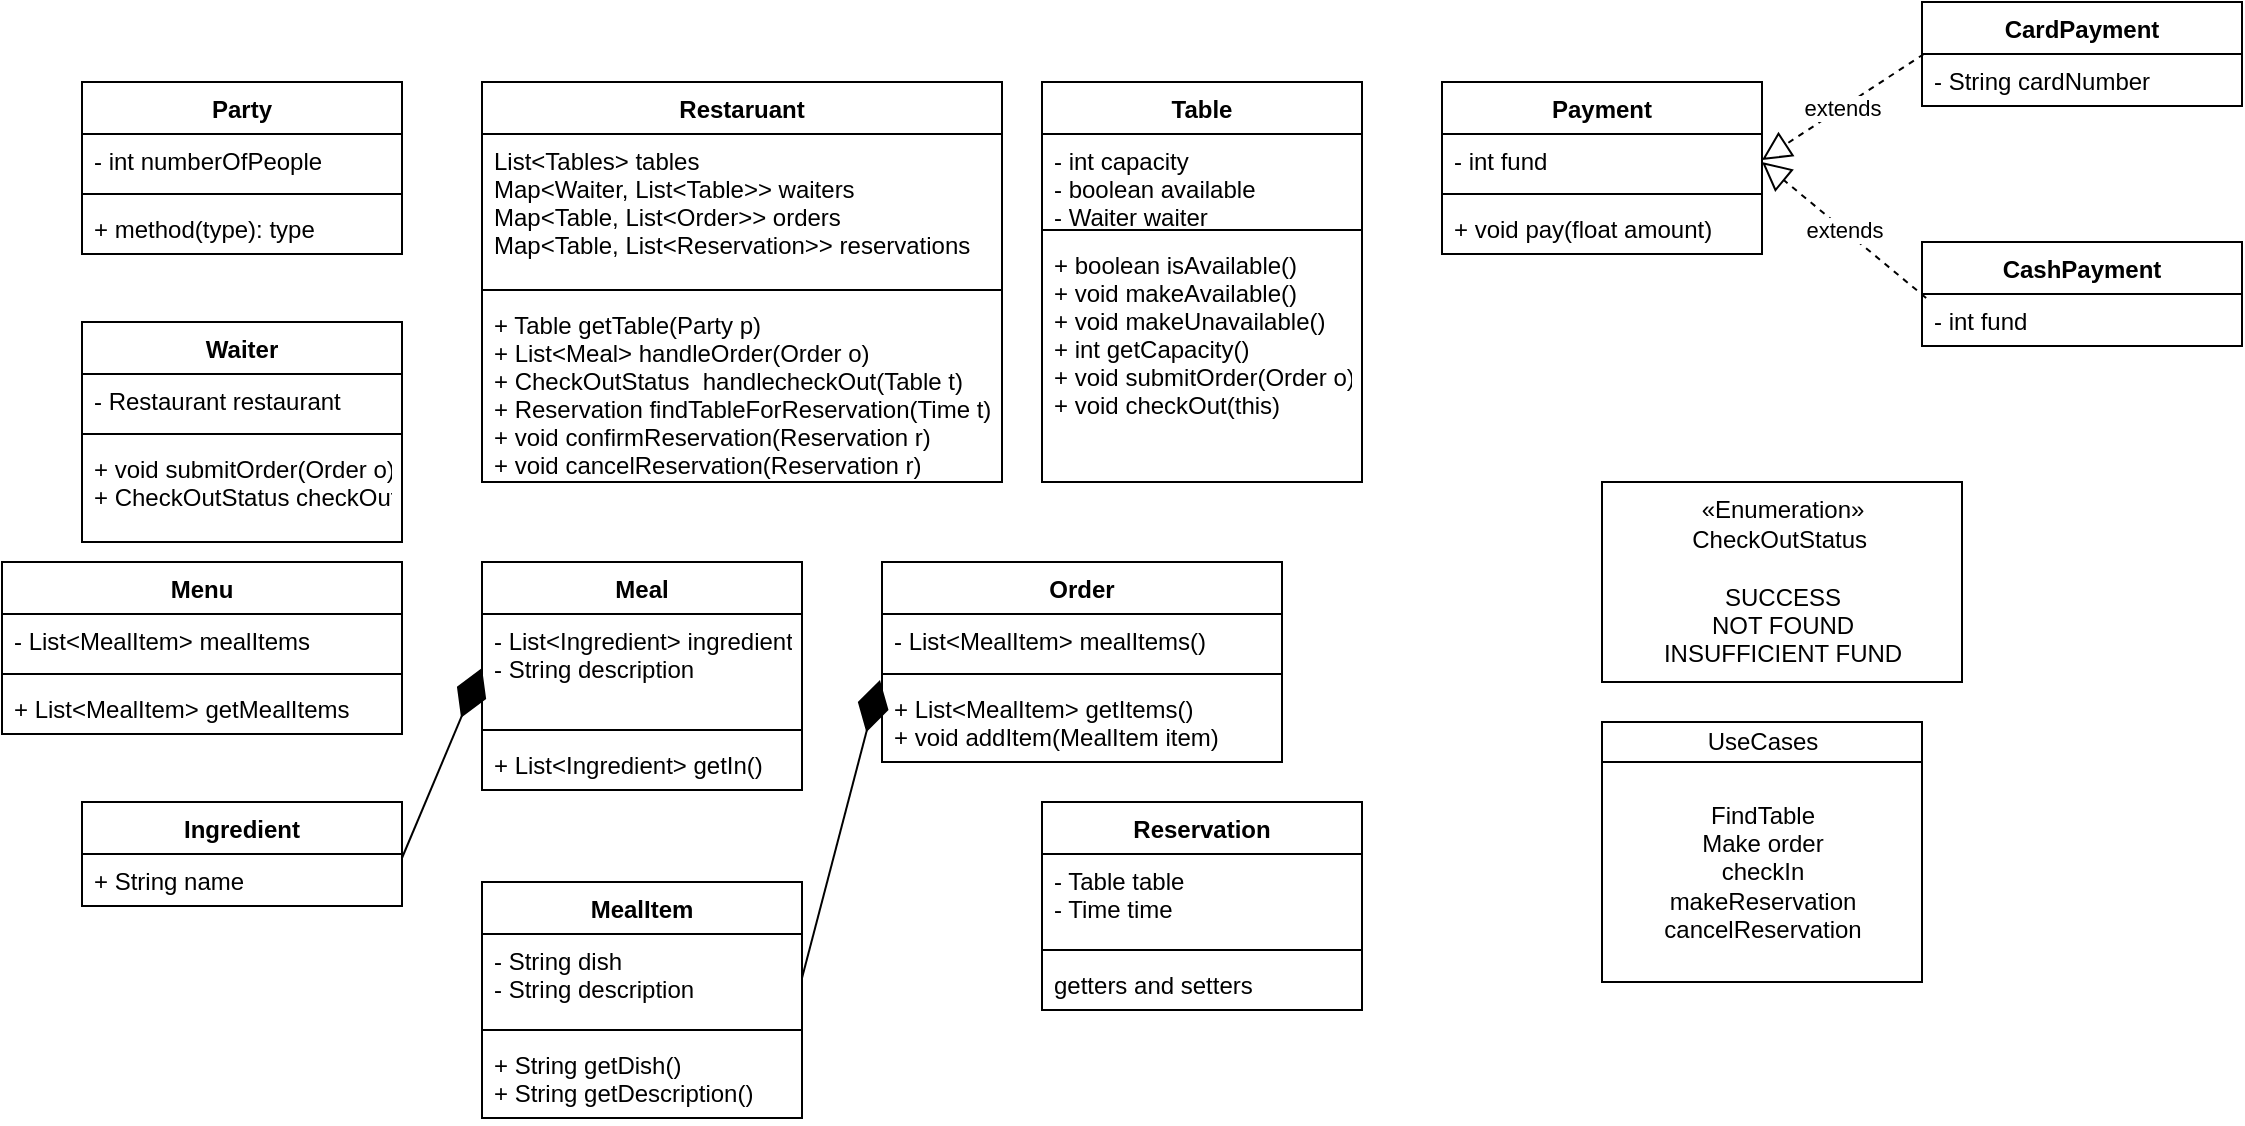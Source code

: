 <mxfile version="14.7.7" type="github">
  <diagram id="zlAXnXmUfwZvecLaY-P1" name="Page-1">
    <mxGraphModel dx="1662" dy="794" grid="1" gridSize="10" guides="1" tooltips="1" connect="1" arrows="1" fold="1" page="1" pageScale="1" pageWidth="850" pageHeight="1100" math="0" shadow="0">
      <root>
        <mxCell id="0" />
        <mxCell id="1" parent="0" />
        <mxCell id="X6Ru6zkWsFdic3VHfdXA-1" value="Restaruant" style="swimlane;fontStyle=1;align=center;verticalAlign=top;childLayout=stackLayout;horizontal=1;startSize=26;horizontalStack=0;resizeParent=1;resizeParentMax=0;resizeLast=0;collapsible=1;marginBottom=0;" parent="1" vertex="1">
          <mxGeometry x="320" y="240" width="260" height="200" as="geometry" />
        </mxCell>
        <mxCell id="X6Ru6zkWsFdic3VHfdXA-2" value="List&lt;Tables&gt; tables&#xa;Map&lt;Waiter, List&lt;Table&gt;&gt; waiters&#xa;Map&lt;Table, List&lt;Order&gt;&gt; orders&#xa;Map&lt;Table, List&lt;Reservation&gt;&gt; reservations" style="text;strokeColor=none;fillColor=none;align=left;verticalAlign=top;spacingLeft=4;spacingRight=4;overflow=hidden;rotatable=0;points=[[0,0.5],[1,0.5]];portConstraint=eastwest;" parent="X6Ru6zkWsFdic3VHfdXA-1" vertex="1">
          <mxGeometry y="26" width="260" height="74" as="geometry" />
        </mxCell>
        <mxCell id="X6Ru6zkWsFdic3VHfdXA-3" value="" style="line;strokeWidth=1;fillColor=none;align=left;verticalAlign=middle;spacingTop=-1;spacingLeft=3;spacingRight=3;rotatable=0;labelPosition=right;points=[];portConstraint=eastwest;" parent="X6Ru6zkWsFdic3VHfdXA-1" vertex="1">
          <mxGeometry y="100" width="260" height="8" as="geometry" />
        </mxCell>
        <mxCell id="X6Ru6zkWsFdic3VHfdXA-4" value="+ Table getTable(Party p)&#xa;+ List&lt;Meal&gt; handleOrder(Order o)&#xa;+ CheckOutStatus  handlecheckOut(Table t)&#xa;+ Reservation findTableForReservation(Time t)&#xa;+ void confirmReservation(Reservation r)&#xa;+ void cancelReservation(Reservation r)" style="text;strokeColor=none;fillColor=none;align=left;verticalAlign=top;spacingLeft=4;spacingRight=4;overflow=hidden;rotatable=0;points=[[0,0.5],[1,0.5]];portConstraint=eastwest;" parent="X6Ru6zkWsFdic3VHfdXA-1" vertex="1">
          <mxGeometry y="108" width="260" height="92" as="geometry" />
        </mxCell>
        <mxCell id="X6Ru6zkWsFdic3VHfdXA-5" value="Meal" style="swimlane;fontStyle=1;align=center;verticalAlign=top;childLayout=stackLayout;horizontal=1;startSize=26;horizontalStack=0;resizeParent=1;resizeParentMax=0;resizeLast=0;collapsible=1;marginBottom=0;" parent="1" vertex="1">
          <mxGeometry x="320" y="480" width="160" height="114" as="geometry" />
        </mxCell>
        <mxCell id="X6Ru6zkWsFdic3VHfdXA-6" value="- List&lt;Ingredient&gt; ingredients&#xa;- String description" style="text;strokeColor=none;fillColor=none;align=left;verticalAlign=top;spacingLeft=4;spacingRight=4;overflow=hidden;rotatable=0;points=[[0,0.5],[1,0.5]];portConstraint=eastwest;" parent="X6Ru6zkWsFdic3VHfdXA-5" vertex="1">
          <mxGeometry y="26" width="160" height="54" as="geometry" />
        </mxCell>
        <mxCell id="X6Ru6zkWsFdic3VHfdXA-7" value="" style="line;strokeWidth=1;fillColor=none;align=left;verticalAlign=middle;spacingTop=-1;spacingLeft=3;spacingRight=3;rotatable=0;labelPosition=right;points=[];portConstraint=eastwest;" parent="X6Ru6zkWsFdic3VHfdXA-5" vertex="1">
          <mxGeometry y="80" width="160" height="8" as="geometry" />
        </mxCell>
        <mxCell id="X6Ru6zkWsFdic3VHfdXA-8" value="+ List&lt;Ingredient&gt; getIn()" style="text;strokeColor=none;fillColor=none;align=left;verticalAlign=top;spacingLeft=4;spacingRight=4;overflow=hidden;rotatable=0;points=[[0,0.5],[1,0.5]];portConstraint=eastwest;" parent="X6Ru6zkWsFdic3VHfdXA-5" vertex="1">
          <mxGeometry y="88" width="160" height="26" as="geometry" />
        </mxCell>
        <mxCell id="X6Ru6zkWsFdic3VHfdXA-9" value="Table" style="swimlane;fontStyle=1;align=center;verticalAlign=top;childLayout=stackLayout;horizontal=1;startSize=26;horizontalStack=0;resizeParent=1;resizeParentMax=0;resizeLast=0;collapsible=1;marginBottom=0;" parent="1" vertex="1">
          <mxGeometry x="600" y="240" width="160" height="200" as="geometry" />
        </mxCell>
        <mxCell id="X6Ru6zkWsFdic3VHfdXA-10" value="- int capacity&#xa;- boolean available&#xa;- Waiter waiter" style="text;strokeColor=none;fillColor=none;align=left;verticalAlign=top;spacingLeft=4;spacingRight=4;overflow=hidden;rotatable=0;points=[[0,0.5],[1,0.5]];portConstraint=eastwest;" parent="X6Ru6zkWsFdic3VHfdXA-9" vertex="1">
          <mxGeometry y="26" width="160" height="44" as="geometry" />
        </mxCell>
        <mxCell id="X6Ru6zkWsFdic3VHfdXA-11" value="" style="line;strokeWidth=1;fillColor=none;align=left;verticalAlign=middle;spacingTop=-1;spacingLeft=3;spacingRight=3;rotatable=0;labelPosition=right;points=[];portConstraint=eastwest;" parent="X6Ru6zkWsFdic3VHfdXA-9" vertex="1">
          <mxGeometry y="70" width="160" height="8" as="geometry" />
        </mxCell>
        <mxCell id="X6Ru6zkWsFdic3VHfdXA-12" value="+ boolean isAvailable()&#xa;+ void makeAvailable()&#xa;+ void makeUnavailable()&#xa;+ int getCapacity()&#xa;+ void submitOrder(Order o)&#xa;+ void checkOut(this)" style="text;strokeColor=none;fillColor=none;align=left;verticalAlign=top;spacingLeft=4;spacingRight=4;overflow=hidden;rotatable=0;points=[[0,0.5],[1,0.5]];portConstraint=eastwest;" parent="X6Ru6zkWsFdic3VHfdXA-9" vertex="1">
          <mxGeometry y="78" width="160" height="122" as="geometry" />
        </mxCell>
        <mxCell id="X6Ru6zkWsFdic3VHfdXA-13" value="Order" style="swimlane;fontStyle=1;align=center;verticalAlign=top;childLayout=stackLayout;horizontal=1;startSize=26;horizontalStack=0;resizeParent=1;resizeParentMax=0;resizeLast=0;collapsible=1;marginBottom=0;" parent="1" vertex="1">
          <mxGeometry x="520" y="480" width="200" height="100" as="geometry" />
        </mxCell>
        <mxCell id="X6Ru6zkWsFdic3VHfdXA-14" value="- List&lt;MealItem&gt; mealItems()" style="text;strokeColor=none;fillColor=none;align=left;verticalAlign=top;spacingLeft=4;spacingRight=4;overflow=hidden;rotatable=0;points=[[0,0.5],[1,0.5]];portConstraint=eastwest;" parent="X6Ru6zkWsFdic3VHfdXA-13" vertex="1">
          <mxGeometry y="26" width="200" height="26" as="geometry" />
        </mxCell>
        <mxCell id="X6Ru6zkWsFdic3VHfdXA-15" value="" style="line;strokeWidth=1;fillColor=none;align=left;verticalAlign=middle;spacingTop=-1;spacingLeft=3;spacingRight=3;rotatable=0;labelPosition=right;points=[];portConstraint=eastwest;" parent="X6Ru6zkWsFdic3VHfdXA-13" vertex="1">
          <mxGeometry y="52" width="200" height="8" as="geometry" />
        </mxCell>
        <mxCell id="X6Ru6zkWsFdic3VHfdXA-16" value="+ List&lt;MealItem&gt; getItems()&#xa;+ void addItem(MealItem item)" style="text;strokeColor=none;fillColor=none;align=left;verticalAlign=top;spacingLeft=4;spacingRight=4;overflow=hidden;rotatable=0;points=[[0,0.5],[1,0.5]];portConstraint=eastwest;" parent="X6Ru6zkWsFdic3VHfdXA-13" vertex="1">
          <mxGeometry y="60" width="200" height="40" as="geometry" />
        </mxCell>
        <mxCell id="X6Ru6zkWsFdic3VHfdXA-18" value="Menu" style="swimlane;fontStyle=1;align=center;verticalAlign=top;childLayout=stackLayout;horizontal=1;startSize=26;horizontalStack=0;resizeParent=1;resizeParentMax=0;resizeLast=0;collapsible=1;marginBottom=0;" parent="1" vertex="1">
          <mxGeometry x="80" y="480" width="200" height="86" as="geometry" />
        </mxCell>
        <mxCell id="X6Ru6zkWsFdic3VHfdXA-19" value="- List&lt;MealItem&gt; mealItems" style="text;strokeColor=none;fillColor=none;align=left;verticalAlign=top;spacingLeft=4;spacingRight=4;overflow=hidden;rotatable=0;points=[[0,0.5],[1,0.5]];portConstraint=eastwest;" parent="X6Ru6zkWsFdic3VHfdXA-18" vertex="1">
          <mxGeometry y="26" width="200" height="26" as="geometry" />
        </mxCell>
        <mxCell id="X6Ru6zkWsFdic3VHfdXA-20" value="" style="line;strokeWidth=1;fillColor=none;align=left;verticalAlign=middle;spacingTop=-1;spacingLeft=3;spacingRight=3;rotatable=0;labelPosition=right;points=[];portConstraint=eastwest;" parent="X6Ru6zkWsFdic3VHfdXA-18" vertex="1">
          <mxGeometry y="52" width="200" height="8" as="geometry" />
        </mxCell>
        <mxCell id="X6Ru6zkWsFdic3VHfdXA-21" value="+ List&lt;MealItem&gt; getMealItems" style="text;strokeColor=none;fillColor=none;align=left;verticalAlign=top;spacingLeft=4;spacingRight=4;overflow=hidden;rotatable=0;points=[[0,0.5],[1,0.5]];portConstraint=eastwest;" parent="X6Ru6zkWsFdic3VHfdXA-18" vertex="1">
          <mxGeometry y="60" width="200" height="26" as="geometry" />
        </mxCell>
        <mxCell id="X6Ru6zkWsFdic3VHfdXA-22" value="Waiter" style="swimlane;fontStyle=1;align=center;verticalAlign=top;childLayout=stackLayout;horizontal=1;startSize=26;horizontalStack=0;resizeParent=1;resizeParentMax=0;resizeLast=0;collapsible=1;marginBottom=0;" parent="1" vertex="1">
          <mxGeometry x="120" y="360" width="160" height="110" as="geometry" />
        </mxCell>
        <mxCell id="X6Ru6zkWsFdic3VHfdXA-23" value="- Restaurant restaurant" style="text;strokeColor=none;fillColor=none;align=left;verticalAlign=top;spacingLeft=4;spacingRight=4;overflow=hidden;rotatable=0;points=[[0,0.5],[1,0.5]];portConstraint=eastwest;" parent="X6Ru6zkWsFdic3VHfdXA-22" vertex="1">
          <mxGeometry y="26" width="160" height="26" as="geometry" />
        </mxCell>
        <mxCell id="X6Ru6zkWsFdic3VHfdXA-24" value="" style="line;strokeWidth=1;fillColor=none;align=left;verticalAlign=middle;spacingTop=-1;spacingLeft=3;spacingRight=3;rotatable=0;labelPosition=right;points=[];portConstraint=eastwest;" parent="X6Ru6zkWsFdic3VHfdXA-22" vertex="1">
          <mxGeometry y="52" width="160" height="8" as="geometry" />
        </mxCell>
        <mxCell id="X6Ru6zkWsFdic3VHfdXA-25" value="+ void submitOrder(Order o)&#xa;+ CheckOutStatus checkOut(Table t)" style="text;strokeColor=none;fillColor=none;align=left;verticalAlign=top;spacingLeft=4;spacingRight=4;overflow=hidden;rotatable=0;points=[[0,0.5],[1,0.5]];portConstraint=eastwest;" parent="X6Ru6zkWsFdic3VHfdXA-22" vertex="1">
          <mxGeometry y="60" width="160" height="50" as="geometry" />
        </mxCell>
        <mxCell id="X6Ru6zkWsFdic3VHfdXA-26" value="Ingredient" style="swimlane;fontStyle=1;align=center;verticalAlign=top;childLayout=stackLayout;horizontal=1;startSize=26;horizontalStack=0;resizeParent=1;resizeParentMax=0;resizeLast=0;collapsible=1;marginBottom=0;" parent="1" vertex="1">
          <mxGeometry x="120" y="600" width="160" height="52" as="geometry" />
        </mxCell>
        <mxCell id="X6Ru6zkWsFdic3VHfdXA-27" value="+ String name" style="text;strokeColor=none;fillColor=none;align=left;verticalAlign=top;spacingLeft=4;spacingRight=4;overflow=hidden;rotatable=0;points=[[0,0.5],[1,0.5]];portConstraint=eastwest;" parent="X6Ru6zkWsFdic3VHfdXA-26" vertex="1">
          <mxGeometry y="26" width="160" height="26" as="geometry" />
        </mxCell>
        <mxCell id="X6Ru6zkWsFdic3VHfdXA-30" value="MealItem" style="swimlane;fontStyle=1;align=center;verticalAlign=top;childLayout=stackLayout;horizontal=1;startSize=26;horizontalStack=0;resizeParent=1;resizeParentMax=0;resizeLast=0;collapsible=1;marginBottom=0;" parent="1" vertex="1">
          <mxGeometry x="320" y="640" width="160" height="118" as="geometry" />
        </mxCell>
        <mxCell id="X6Ru6zkWsFdic3VHfdXA-31" value="- String dish&#xa;- String description" style="text;strokeColor=none;fillColor=none;align=left;verticalAlign=top;spacingLeft=4;spacingRight=4;overflow=hidden;rotatable=0;points=[[0,0.5],[1,0.5]];portConstraint=eastwest;" parent="X6Ru6zkWsFdic3VHfdXA-30" vertex="1">
          <mxGeometry y="26" width="160" height="44" as="geometry" />
        </mxCell>
        <mxCell id="X6Ru6zkWsFdic3VHfdXA-32" value="" style="line;strokeWidth=1;fillColor=none;align=left;verticalAlign=middle;spacingTop=-1;spacingLeft=3;spacingRight=3;rotatable=0;labelPosition=right;points=[];portConstraint=eastwest;" parent="X6Ru6zkWsFdic3VHfdXA-30" vertex="1">
          <mxGeometry y="70" width="160" height="8" as="geometry" />
        </mxCell>
        <mxCell id="X6Ru6zkWsFdic3VHfdXA-33" value="+ String getDish()&#xa;+ String getDescription()" style="text;strokeColor=none;fillColor=none;align=left;verticalAlign=top;spacingLeft=4;spacingRight=4;overflow=hidden;rotatable=0;points=[[0,0.5],[1,0.5]];portConstraint=eastwest;" parent="X6Ru6zkWsFdic3VHfdXA-30" vertex="1">
          <mxGeometry y="78" width="160" height="40" as="geometry" />
        </mxCell>
        <mxCell id="X6Ru6zkWsFdic3VHfdXA-34" value="Reservation" style="swimlane;fontStyle=1;align=center;verticalAlign=top;childLayout=stackLayout;horizontal=1;startSize=26;horizontalStack=0;resizeParent=1;resizeParentMax=0;resizeLast=0;collapsible=1;marginBottom=0;" parent="1" vertex="1">
          <mxGeometry x="600" y="600" width="160" height="104" as="geometry" />
        </mxCell>
        <mxCell id="X6Ru6zkWsFdic3VHfdXA-35" value="- Table table&#xa;- Time time" style="text;strokeColor=none;fillColor=none;align=left;verticalAlign=top;spacingLeft=4;spacingRight=4;overflow=hidden;rotatable=0;points=[[0,0.5],[1,0.5]];portConstraint=eastwest;" parent="X6Ru6zkWsFdic3VHfdXA-34" vertex="1">
          <mxGeometry y="26" width="160" height="44" as="geometry" />
        </mxCell>
        <mxCell id="X6Ru6zkWsFdic3VHfdXA-36" value="" style="line;strokeWidth=1;fillColor=none;align=left;verticalAlign=middle;spacingTop=-1;spacingLeft=3;spacingRight=3;rotatable=0;labelPosition=right;points=[];portConstraint=eastwest;" parent="X6Ru6zkWsFdic3VHfdXA-34" vertex="1">
          <mxGeometry y="70" width="160" height="8" as="geometry" />
        </mxCell>
        <mxCell id="X6Ru6zkWsFdic3VHfdXA-37" value="getters and setters" style="text;strokeColor=none;fillColor=none;align=left;verticalAlign=top;spacingLeft=4;spacingRight=4;overflow=hidden;rotatable=0;points=[[0,0.5],[1,0.5]];portConstraint=eastwest;" parent="X6Ru6zkWsFdic3VHfdXA-34" vertex="1">
          <mxGeometry y="78" width="160" height="26" as="geometry" />
        </mxCell>
        <mxCell id="IkJdp_fMmiw_Zcvo8B6t-1" value="Party" style="swimlane;fontStyle=1;align=center;verticalAlign=top;childLayout=stackLayout;horizontal=1;startSize=26;horizontalStack=0;resizeParent=1;resizeParentMax=0;resizeLast=0;collapsible=1;marginBottom=0;" vertex="1" parent="1">
          <mxGeometry x="120" y="240" width="160" height="86" as="geometry" />
        </mxCell>
        <mxCell id="IkJdp_fMmiw_Zcvo8B6t-2" value="- int numberOfPeople" style="text;strokeColor=none;fillColor=none;align=left;verticalAlign=top;spacingLeft=4;spacingRight=4;overflow=hidden;rotatable=0;points=[[0,0.5],[1,0.5]];portConstraint=eastwest;" vertex="1" parent="IkJdp_fMmiw_Zcvo8B6t-1">
          <mxGeometry y="26" width="160" height="26" as="geometry" />
        </mxCell>
        <mxCell id="IkJdp_fMmiw_Zcvo8B6t-3" value="" style="line;strokeWidth=1;fillColor=none;align=left;verticalAlign=middle;spacingTop=-1;spacingLeft=3;spacingRight=3;rotatable=0;labelPosition=right;points=[];portConstraint=eastwest;" vertex="1" parent="IkJdp_fMmiw_Zcvo8B6t-1">
          <mxGeometry y="52" width="160" height="8" as="geometry" />
        </mxCell>
        <mxCell id="IkJdp_fMmiw_Zcvo8B6t-4" value="+ method(type): type" style="text;strokeColor=none;fillColor=none;align=left;verticalAlign=top;spacingLeft=4;spacingRight=4;overflow=hidden;rotatable=0;points=[[0,0.5],[1,0.5]];portConstraint=eastwest;" vertex="1" parent="IkJdp_fMmiw_Zcvo8B6t-1">
          <mxGeometry y="60" width="160" height="26" as="geometry" />
        </mxCell>
        <mxCell id="IkJdp_fMmiw_Zcvo8B6t-5" value="" style="group" vertex="1" connectable="0" parent="1">
          <mxGeometry x="880" y="560" width="160" height="130" as="geometry" />
        </mxCell>
        <mxCell id="X6Ru6zkWsFdic3VHfdXA-38" value="UseCases" style="html=1;" parent="IkJdp_fMmiw_Zcvo8B6t-5" vertex="1">
          <mxGeometry width="160" height="20" as="geometry" />
        </mxCell>
        <mxCell id="X6Ru6zkWsFdic3VHfdXA-39" value="FindTable&lt;br&gt;Make order&lt;br&gt;checkIn&lt;br&gt;makeReservation&lt;br&gt;cancelReservation" style="html=1;" parent="IkJdp_fMmiw_Zcvo8B6t-5" vertex="1">
          <mxGeometry y="20" width="160" height="110" as="geometry" />
        </mxCell>
        <mxCell id="IkJdp_fMmiw_Zcvo8B6t-6" value="«Enumeration»&lt;br&gt;&lt;span style=&quot;text-align: left&quot;&gt;CheckOutStatus&amp;nbsp;&lt;br&gt;&lt;/span&gt;&lt;br&gt;SUCCESS&lt;br&gt;NOT FOUND&lt;br&gt;INSUFFICIENT FUND" style="html=1;" vertex="1" parent="1">
          <mxGeometry x="880" y="440" width="180" height="100" as="geometry" />
        </mxCell>
        <mxCell id="IkJdp_fMmiw_Zcvo8B6t-7" value="Payment" style="swimlane;fontStyle=1;align=center;verticalAlign=top;childLayout=stackLayout;horizontal=1;startSize=26;horizontalStack=0;resizeParent=1;resizeParentMax=0;resizeLast=0;collapsible=1;marginBottom=0;" vertex="1" parent="1">
          <mxGeometry x="800" y="240" width="160" height="86" as="geometry" />
        </mxCell>
        <mxCell id="IkJdp_fMmiw_Zcvo8B6t-8" value="- int fund" style="text;strokeColor=none;fillColor=none;align=left;verticalAlign=top;spacingLeft=4;spacingRight=4;overflow=hidden;rotatable=0;points=[[0,0.5],[1,0.5]];portConstraint=eastwest;" vertex="1" parent="IkJdp_fMmiw_Zcvo8B6t-7">
          <mxGeometry y="26" width="160" height="26" as="geometry" />
        </mxCell>
        <mxCell id="IkJdp_fMmiw_Zcvo8B6t-9" value="" style="line;strokeWidth=1;fillColor=none;align=left;verticalAlign=middle;spacingTop=-1;spacingLeft=3;spacingRight=3;rotatable=0;labelPosition=right;points=[];portConstraint=eastwest;" vertex="1" parent="IkJdp_fMmiw_Zcvo8B6t-7">
          <mxGeometry y="52" width="160" height="8" as="geometry" />
        </mxCell>
        <mxCell id="IkJdp_fMmiw_Zcvo8B6t-10" value="+ void pay(float amount)" style="text;strokeColor=none;fillColor=none;align=left;verticalAlign=top;spacingLeft=4;spacingRight=4;overflow=hidden;rotatable=0;points=[[0,0.5],[1,0.5]];portConstraint=eastwest;" vertex="1" parent="IkJdp_fMmiw_Zcvo8B6t-7">
          <mxGeometry y="60" width="160" height="26" as="geometry" />
        </mxCell>
        <mxCell id="IkJdp_fMmiw_Zcvo8B6t-11" value="CardPayment" style="swimlane;fontStyle=1;align=center;verticalAlign=top;childLayout=stackLayout;horizontal=1;startSize=26;horizontalStack=0;resizeParent=1;resizeParentMax=0;resizeLast=0;collapsible=1;marginBottom=0;" vertex="1" parent="1">
          <mxGeometry x="1040" y="200" width="160" height="52" as="geometry" />
        </mxCell>
        <mxCell id="IkJdp_fMmiw_Zcvo8B6t-12" value="- String cardNumber" style="text;strokeColor=none;fillColor=none;align=left;verticalAlign=top;spacingLeft=4;spacingRight=4;overflow=hidden;rotatable=0;points=[[0,0.5],[1,0.5]];portConstraint=eastwest;" vertex="1" parent="IkJdp_fMmiw_Zcvo8B6t-11">
          <mxGeometry y="26" width="160" height="26" as="geometry" />
        </mxCell>
        <mxCell id="IkJdp_fMmiw_Zcvo8B6t-15" value="CashPayment" style="swimlane;fontStyle=1;align=center;verticalAlign=top;childLayout=stackLayout;horizontal=1;startSize=26;horizontalStack=0;resizeParent=1;resizeParentMax=0;resizeLast=0;collapsible=1;marginBottom=0;" vertex="1" parent="1">
          <mxGeometry x="1040" y="320" width="160" height="52" as="geometry" />
        </mxCell>
        <mxCell id="IkJdp_fMmiw_Zcvo8B6t-16" value="- int fund" style="text;strokeColor=none;fillColor=none;align=left;verticalAlign=top;spacingLeft=4;spacingRight=4;overflow=hidden;rotatable=0;points=[[0,0.5],[1,0.5]];portConstraint=eastwest;" vertex="1" parent="IkJdp_fMmiw_Zcvo8B6t-15">
          <mxGeometry y="26" width="160" height="26" as="geometry" />
        </mxCell>
        <mxCell id="IkJdp_fMmiw_Zcvo8B6t-19" value="extends" style="endArrow=block;dashed=1;endFill=0;endSize=12;html=1;entryX=1;entryY=0.5;entryDx=0;entryDy=0;exitX=0.006;exitY=0;exitDx=0;exitDy=0;exitPerimeter=0;" edge="1" parent="1" source="IkJdp_fMmiw_Zcvo8B6t-12" target="IkJdp_fMmiw_Zcvo8B6t-8">
          <mxGeometry width="160" relative="1" as="geometry">
            <mxPoint x="340" y="380" as="sourcePoint" />
            <mxPoint x="500" y="380" as="targetPoint" />
          </mxGeometry>
        </mxCell>
        <mxCell id="IkJdp_fMmiw_Zcvo8B6t-20" value="extends" style="endArrow=block;dashed=1;endFill=0;endSize=12;html=1;exitX=0.013;exitY=0.077;exitDx=0;exitDy=0;exitPerimeter=0;" edge="1" parent="1" source="IkJdp_fMmiw_Zcvo8B6t-16">
          <mxGeometry width="160" relative="1" as="geometry">
            <mxPoint x="1010.96" y="236" as="sourcePoint" />
            <mxPoint x="960" y="280" as="targetPoint" />
          </mxGeometry>
        </mxCell>
        <mxCell id="IkJdp_fMmiw_Zcvo8B6t-22" value="" style="endArrow=diamondThin;endFill=1;endSize=24;html=1;entryX=0;entryY=0.5;entryDx=0;entryDy=0;exitX=1;exitY=0.077;exitDx=0;exitDy=0;exitPerimeter=0;" edge="1" parent="1" source="X6Ru6zkWsFdic3VHfdXA-27" target="X6Ru6zkWsFdic3VHfdXA-6">
          <mxGeometry width="160" relative="1" as="geometry">
            <mxPoint x="340" y="380" as="sourcePoint" />
            <mxPoint x="500" y="380" as="targetPoint" />
          </mxGeometry>
        </mxCell>
        <mxCell id="IkJdp_fMmiw_Zcvo8B6t-23" value="" style="endArrow=diamondThin;endFill=1;endSize=24;html=1;entryX=-0.005;entryY=-0.025;entryDx=0;entryDy=0;exitX=1;exitY=0.5;exitDx=0;exitDy=0;entryPerimeter=0;" edge="1" parent="1" source="X6Ru6zkWsFdic3VHfdXA-31" target="X6Ru6zkWsFdic3VHfdXA-16">
          <mxGeometry width="160" relative="1" as="geometry">
            <mxPoint x="290" y="638.002" as="sourcePoint" />
            <mxPoint x="330" y="543" as="targetPoint" />
          </mxGeometry>
        </mxCell>
      </root>
    </mxGraphModel>
  </diagram>
</mxfile>
